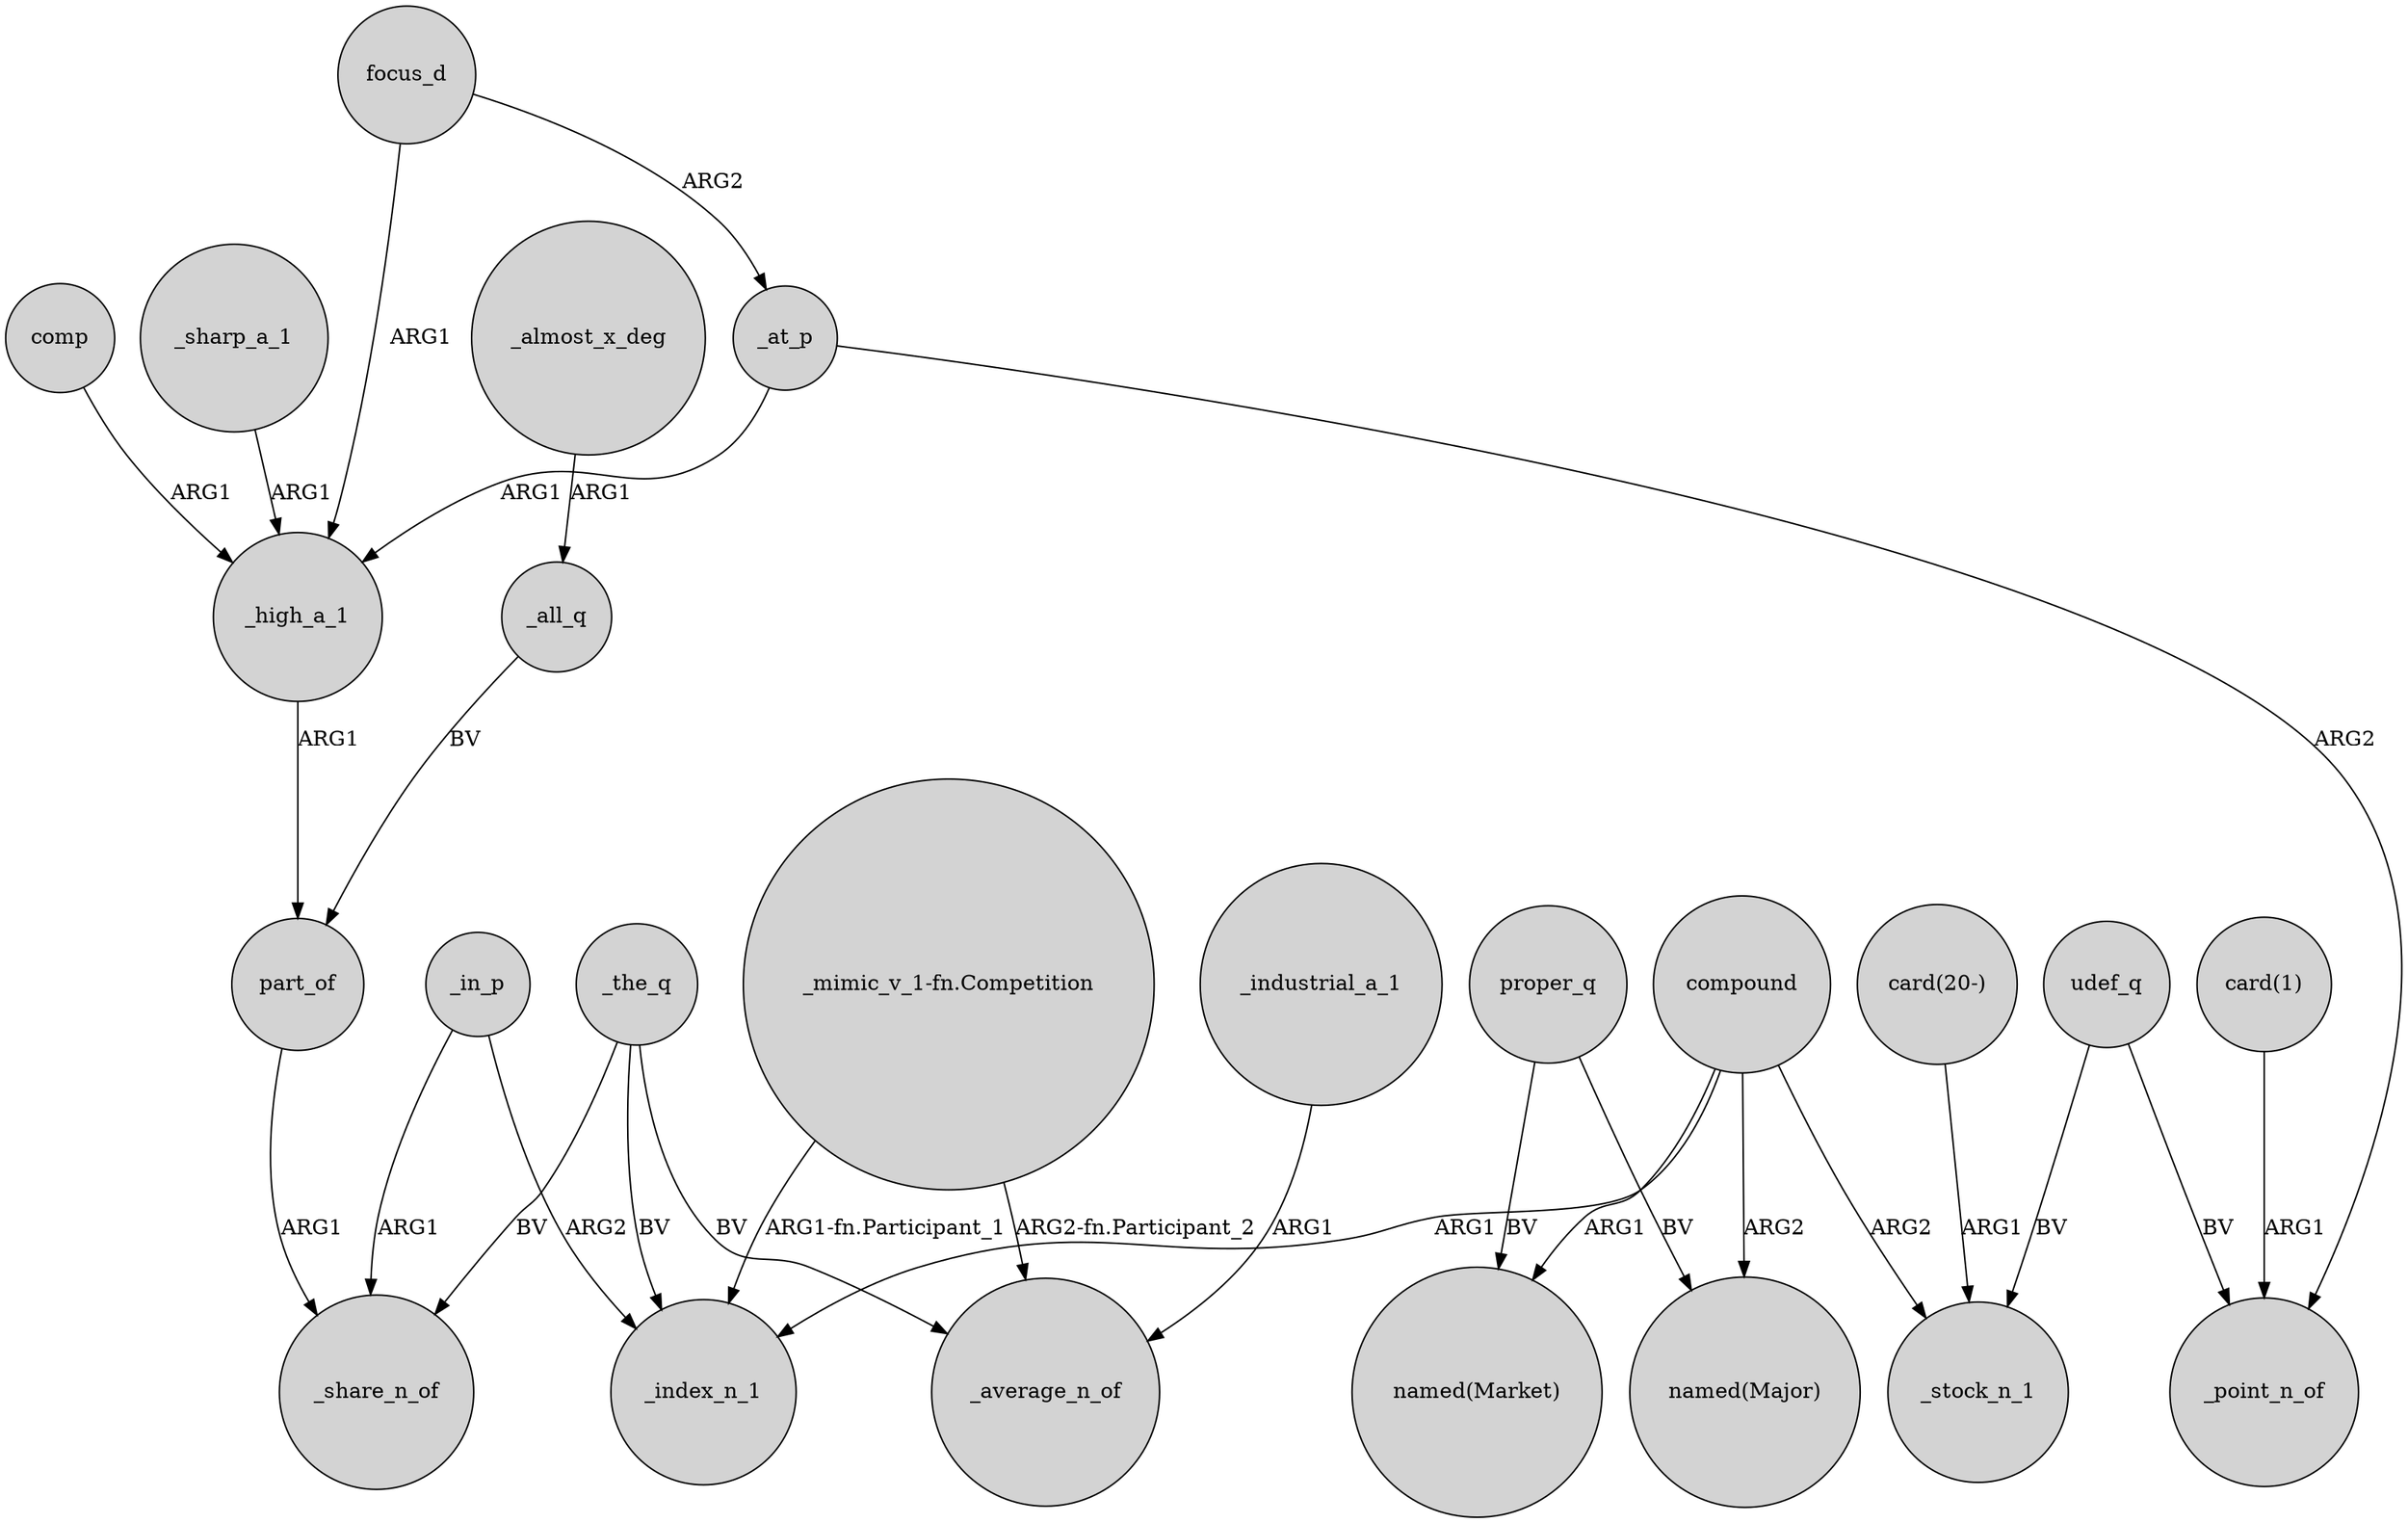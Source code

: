 digraph {
	node [shape=circle style=filled]
	_at_p -> _high_a_1 [label=ARG1]
	"_mimic_v_1-fn.Competition" -> _index_n_1 [label="ARG1-fn.Participant_1"]
	_in_p -> _share_n_of [label=ARG1]
	_the_q -> _average_n_of [label=BV]
	compound -> "named(Major)" [label=ARG2]
	_the_q -> _share_n_of [label=BV]
	proper_q -> "named(Market)" [label=BV]
	"card(1)" -> _point_n_of [label=ARG1]
	_the_q -> _index_n_1 [label=BV]
	_all_q -> part_of [label=BV]
	focus_d -> _at_p [label=ARG2]
	focus_d -> _high_a_1 [label=ARG1]
	_in_p -> _index_n_1 [label=ARG2]
	_almost_x_deg -> _all_q [label=ARG1]
	_sharp_a_1 -> _high_a_1 [label=ARG1]
	udef_q -> _stock_n_1 [label=BV]
	comp -> _high_a_1 [label=ARG1]
	part_of -> _share_n_of [label=ARG1]
	compound -> _stock_n_1 [label=ARG2]
	proper_q -> "named(Major)" [label=BV]
	compound -> _index_n_1 [label=ARG1]
	_high_a_1 -> part_of [label=ARG1]
	_at_p -> _point_n_of [label=ARG2]
	udef_q -> _point_n_of [label=BV]
	compound -> "named(Market)" [label=ARG1]
	"card(20-)" -> _stock_n_1 [label=ARG1]
	"_mimic_v_1-fn.Competition" -> _average_n_of [label="ARG2-fn.Participant_2"]
	_industrial_a_1 -> _average_n_of [label=ARG1]
}
